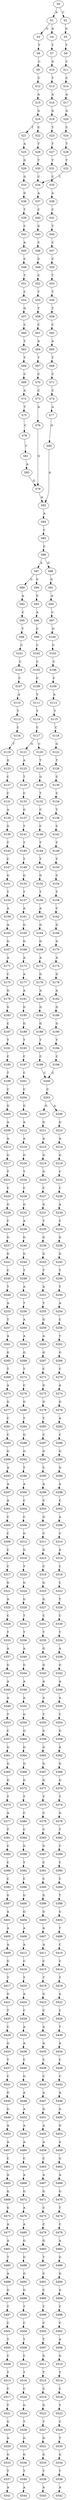 strict digraph  {
	S0 -> S1 [ label = A ];
	S0 -> S2 [ label = C ];
	S1 -> S3 [ label = G ];
	S1 -> S4 [ label = A ];
	S2 -> S5 [ label = G ];
	S3 -> S6 [ label = T ];
	S4 -> S7 [ label = T ];
	S5 -> S8 [ label = T ];
	S6 -> S9 [ label = C ];
	S7 -> S10 [ label = G ];
	S8 -> S11 [ label = C ];
	S9 -> S12 [ label = C ];
	S10 -> S13 [ label = T ];
	S11 -> S14 [ label = C ];
	S12 -> S15 [ label = A ];
	S13 -> S16 [ label = A ];
	S14 -> S17 [ label = A ];
	S15 -> S18 [ label = G ];
	S16 -> S19 [ label = G ];
	S17 -> S20 [ label = G ];
	S18 -> S21 [ label = T ];
	S18 -> S22 [ label = C ];
	S19 -> S23 [ label = T ];
	S20 -> S24 [ label = C ];
	S21 -> S25 [ label = A ];
	S22 -> S26 [ label = T ];
	S23 -> S27 [ label = T ];
	S24 -> S28 [ label = T ];
	S25 -> S29 [ label = G ];
	S26 -> S30 [ label = T ];
	S27 -> S31 [ label = T ];
	S28 -> S32 [ label = T ];
	S29 -> S33 [ label = G ];
	S30 -> S34 [ label = C ];
	S31 -> S35 [ label = C ];
	S32 -> S34 [ label = C ];
	S33 -> S36 [ label = G ];
	S34 -> S37 [ label = A ];
	S35 -> S38 [ label = A ];
	S36 -> S39 [ label = T ];
	S37 -> S40 [ label = C ];
	S38 -> S41 [ label = C ];
	S39 -> S42 [ label = C ];
	S40 -> S43 [ label = G ];
	S41 -> S44 [ label = T ];
	S42 -> S45 [ label = A ];
	S43 -> S46 [ label = C ];
	S44 -> S47 [ label = C ];
	S45 -> S48 [ label = C ];
	S46 -> S49 [ label = C ];
	S47 -> S50 [ label = C ];
	S48 -> S51 [ label = T ];
	S49 -> S52 [ label = C ];
	S50 -> S53 [ label = T ];
	S51 -> S54 [ label = C ];
	S52 -> S55 [ label = T ];
	S53 -> S56 [ label = T ];
	S54 -> S57 [ label = G ];
	S55 -> S58 [ label = T ];
	S56 -> S59 [ label = T ];
	S57 -> S60 [ label = C ];
	S58 -> S61 [ label = C ];
	S59 -> S62 [ label = C ];
	S60 -> S63 [ label = T ];
	S61 -> S64 [ label = A ];
	S62 -> S65 [ label = A ];
	S63 -> S66 [ label = T ];
	S64 -> S67 [ label = T ];
	S65 -> S68 [ label = T ];
	S66 -> S69 [ label = C ];
	S67 -> S70 [ label = C ];
	S68 -> S71 [ label = C ];
	S69 -> S72 [ label = A ];
	S70 -> S73 [ label = C ];
	S71 -> S74 [ label = C ];
	S72 -> S75 [ label = T ];
	S73 -> S76 [ label = A ];
	S74 -> S77 [ label = A ];
	S75 -> S78 [ label = C ];
	S76 -> S79 [ label = G ];
	S77 -> S80 [ label = G ];
	S78 -> S81 [ label = C ];
	S79 -> S82 [ label = A ];
	S80 -> S82 [ label = A ];
	S81 -> S83 [ label = A ];
	S82 -> S84 [ label = A ];
	S83 -> S79 [ label = G ];
	S84 -> S85 [ label = C ];
	S85 -> S86 [ label = C ];
	S86 -> S87 [ label = A ];
	S86 -> S88 [ label = G ];
	S87 -> S89 [ label = G ];
	S87 -> S90 [ label = C ];
	S88 -> S91 [ label = G ];
	S89 -> S92 [ label = A ];
	S90 -> S93 [ label = C ];
	S91 -> S94 [ label = A ];
	S92 -> S95 [ label = C ];
	S93 -> S96 [ label = A ];
	S94 -> S97 [ label = C ];
	S95 -> S98 [ label = T ];
	S96 -> S99 [ label = C ];
	S97 -> S100 [ label = G ];
	S98 -> S101 [ label = C ];
	S99 -> S102 [ label = C ];
	S100 -> S103 [ label = C ];
	S101 -> S104 [ label = C ];
	S102 -> S105 [ label = C ];
	S103 -> S106 [ label = C ];
	S104 -> S107 [ label = C ];
	S105 -> S108 [ label = C ];
	S106 -> S109 [ label = C ];
	S107 -> S110 [ label = A ];
	S108 -> S111 [ label = T ];
	S109 -> S112 [ label = A ];
	S110 -> S113 [ label = T ];
	S111 -> S114 [ label = T ];
	S112 -> S115 [ label = T ];
	S113 -> S116 [ label = C ];
	S114 -> S117 [ label = C ];
	S115 -> S118 [ label = C ];
	S116 -> S119 [ label = T ];
	S117 -> S120 [ label = C ];
	S117 -> S121 [ label = G ];
	S118 -> S122 [ label = G ];
	S119 -> S123 [ label = G ];
	S120 -> S124 [ label = T ];
	S121 -> S125 [ label = A ];
	S122 -> S126 [ label = T ];
	S123 -> S127 [ label = C ];
	S124 -> S128 [ label = G ];
	S125 -> S129 [ label = T ];
	S126 -> S130 [ label = C ];
	S127 -> S131 [ label = C ];
	S128 -> S132 [ label = T ];
	S129 -> S133 [ label = C ];
	S130 -> S134 [ label = C ];
	S131 -> S135 [ label = A ];
	S132 -> S136 [ label = C ];
	S133 -> S137 [ label = G ];
	S134 -> S138 [ label = T ];
	S135 -> S139 [ label = G ];
	S136 -> S140 [ label = C ];
	S137 -> S141 [ label = T ];
	S138 -> S142 [ label = C ];
	S139 -> S143 [ label = T ];
	S140 -> S144 [ label = T ];
	S141 -> S145 [ label = T ];
	S142 -> S146 [ label = T ];
	S143 -> S147 [ label = C ];
	S144 -> S148 [ label = T ];
	S145 -> S149 [ label = T ];
	S146 -> S150 [ label = T ];
	S147 -> S151 [ label = G ];
	S148 -> S152 [ label = G ];
	S149 -> S153 [ label = G ];
	S150 -> S154 [ label = C ];
	S151 -> S155 [ label = T ];
	S152 -> S156 [ label = T ];
	S153 -> S157 [ label = T ];
	S154 -> S158 [ label = T ];
	S155 -> S159 [ label = A ];
	S156 -> S160 [ label = A ];
	S157 -> S161 [ label = A ];
	S158 -> S162 [ label = C ];
	S159 -> S163 [ label = A ];
	S160 -> S164 [ label = G ];
	S161 -> S165 [ label = G ];
	S162 -> S166 [ label = G ];
	S163 -> S167 [ label = G ];
	S164 -> S168 [ label = G ];
	S165 -> S169 [ label = G ];
	S166 -> S170 [ label = G ];
	S167 -> S171 [ label = A ];
	S168 -> S172 [ label = A ];
	S169 -> S173 [ label = A ];
	S170 -> S174 [ label = A ];
	S171 -> S175 [ label = C ];
	S172 -> S176 [ label = G ];
	S173 -> S177 [ label = A ];
	S174 -> S178 [ label = G ];
	S175 -> S179 [ label = G ];
	S176 -> S180 [ label = A ];
	S177 -> S181 [ label = A ];
	S178 -> S182 [ label = A ];
	S179 -> S183 [ label = G ];
	S180 -> S184 [ label = G ];
	S181 -> S185 [ label = G ];
	S182 -> S186 [ label = G ];
	S183 -> S187 [ label = C ];
	S184 -> S188 [ label = G ];
	S185 -> S189 [ label = G ];
	S186 -> S190 [ label = G ];
	S187 -> S191 [ label = T ];
	S188 -> S192 [ label = T ];
	S189 -> S193 [ label = T ];
	S190 -> S194 [ label = T ];
	S191 -> S195 [ label = C ];
	S192 -> S196 [ label = C ];
	S193 -> S197 [ label = C ];
	S194 -> S198 [ label = C ];
	S195 -> S199 [ label = T ];
	S196 -> S200 [ label = C ];
	S197 -> S201 [ label = C ];
	S198 -> S200 [ label = C ];
	S199 -> S202 [ label = C ];
	S200 -> S203 [ label = C ];
	S201 -> S204 [ label = C ];
	S202 -> S205 [ label = G ];
	S203 -> S206 [ label = A ];
	S203 -> S207 [ label = G ];
	S204 -> S208 [ label = G ];
	S205 -> S209 [ label = A ];
	S206 -> S210 [ label = G ];
	S207 -> S211 [ label = G ];
	S208 -> S212 [ label = A ];
	S209 -> S213 [ label = A ];
	S210 -> S214 [ label = A ];
	S211 -> S215 [ label = A ];
	S212 -> S216 [ label = A ];
	S213 -> S217 [ label = G ];
	S214 -> S218 [ label = G ];
	S215 -> S219 [ label = G ];
	S216 -> S220 [ label = G ];
	S217 -> S221 [ label = T ];
	S218 -> S222 [ label = C ];
	S219 -> S223 [ label = G ];
	S220 -> S224 [ label = T ];
	S221 -> S225 [ label = C ];
	S222 -> S226 [ label = C ];
	S223 -> S227 [ label = C ];
	S224 -> S228 [ label = C ];
	S225 -> S229 [ label = G ];
	S226 -> S230 [ label = A ];
	S227 -> S231 [ label = G ];
	S228 -> S232 [ label = G ];
	S229 -> S233 [ label = C ];
	S230 -> S234 [ label = C ];
	S231 -> S235 [ label = T ];
	S232 -> S236 [ label = A ];
	S233 -> S237 [ label = G ];
	S234 -> S238 [ label = G ];
	S235 -> S239 [ label = G ];
	S236 -> S240 [ label = G ];
	S237 -> S241 [ label = G ];
	S238 -> S242 [ label = G ];
	S239 -> S243 [ label = G ];
	S240 -> S244 [ label = G ];
	S241 -> S245 [ label = C ];
	S242 -> S246 [ label = T ];
	S243 -> S247 [ label = T ];
	S244 -> S248 [ label = T ];
	S245 -> S249 [ label = T ];
	S246 -> S250 [ label = T ];
	S247 -> S251 [ label = A ];
	S248 -> S252 [ label = A ];
	S249 -> S253 [ label = A ];
	S250 -> S254 [ label = A ];
	S251 -> S255 [ label = T ];
	S252 -> S256 [ label = T ];
	S253 -> S257 [ label = T ];
	S254 -> S258 [ label = C ];
	S255 -> S259 [ label = G ];
	S256 -> S260 [ label = A ];
	S257 -> S261 [ label = A ];
	S258 -> S262 [ label = T ];
	S259 -> S263 [ label = A ];
	S260 -> S264 [ label = A ];
	S261 -> S265 [ label = G ];
	S262 -> S266 [ label = G ];
	S263 -> S267 [ label = G ];
	S264 -> S268 [ label = G ];
	S265 -> S269 [ label = T ];
	S266 -> S270 [ label = C ];
	S267 -> S271 [ label = C ];
	S268 -> S272 [ label = T ];
	S269 -> S273 [ label = A ];
	S270 -> S274 [ label = A ];
	S271 -> S275 [ label = G ];
	S272 -> S276 [ label = C ];
	S273 -> S277 [ label = G ];
	S274 -> S278 [ label = G ];
	S275 -> S279 [ label = G ];
	S276 -> S280 [ label = G ];
	S277 -> S281 [ label = C ];
	S278 -> S282 [ label = A ];
	S279 -> S283 [ label = T ];
	S280 -> S284 [ label = T ];
	S281 -> S285 [ label = C ];
	S282 -> S286 [ label = C ];
	S283 -> S287 [ label = C ];
	S284 -> S288 [ label = G ];
	S285 -> S289 [ label = G ];
	S286 -> S290 [ label = G ];
	S287 -> S291 [ label = G ];
	S288 -> S292 [ label = G ];
	S289 -> S293 [ label = A ];
	S290 -> S294 [ label = G ];
	S291 -> S295 [ label = C ];
	S292 -> S296 [ label = T ];
	S293 -> S297 [ label = A ];
	S294 -> S298 [ label = A ];
	S295 -> S299 [ label = A ];
	S296 -> S300 [ label = A ];
	S297 -> S301 [ label = A ];
	S298 -> S302 [ label = C ];
	S299 -> S303 [ label = C ];
	S300 -> S304 [ label = C ];
	S301 -> S305 [ label = C ];
	S302 -> S306 [ label = A ];
	S303 -> S307 [ label = G ];
	S304 -> S308 [ label = C ];
	S305 -> S309 [ label = C ];
	S306 -> S310 [ label = C ];
	S307 -> S311 [ label = C ];
	S308 -> S312 [ label = G ];
	S309 -> S313 [ label = C ];
	S310 -> S314 [ label = A ];
	S311 -> S315 [ label = G ];
	S312 -> S316 [ label = G ];
	S313 -> S317 [ label = C ];
	S314 -> S318 [ label = C ];
	S315 -> S319 [ label = C ];
	S316 -> S320 [ label = T ];
	S317 -> S321 [ label = G ];
	S318 -> S322 [ label = C ];
	S319 -> S323 [ label = G ];
	S320 -> S324 [ label = G ];
	S321 -> S325 [ label = A ];
	S322 -> S326 [ label = T ];
	S323 -> S327 [ label = G ];
	S324 -> S328 [ label = G ];
	S325 -> S329 [ label = C ];
	S326 -> S330 [ label = C ];
	S327 -> S331 [ label = C ];
	S328 -> S332 [ label = T ];
	S329 -> S333 [ label = T ];
	S330 -> S334 [ label = T ];
	S331 -> S335 [ label = T ];
	S332 -> S336 [ label = T ];
	S333 -> S337 [ label = A ];
	S334 -> S338 [ label = A ];
	S335 -> S339 [ label = G ];
	S336 -> S340 [ label = A ];
	S337 -> S341 [ label = G ];
	S338 -> S342 [ label = G ];
	S339 -> S343 [ label = G ];
	S340 -> S344 [ label = G ];
	S341 -> S345 [ label = A ];
	S342 -> S346 [ label = A ];
	S343 -> S347 [ label = A ];
	S344 -> S348 [ label = A ];
	S345 -> S349 [ label = A ];
	S346 -> S350 [ label = A ];
	S347 -> S351 [ label = A ];
	S348 -> S352 [ label = A ];
	S349 -> S353 [ label = T ];
	S350 -> S354 [ label = C ];
	S351 -> S355 [ label = T ];
	S352 -> S356 [ label = G ];
	S353 -> S357 [ label = C ];
	S354 -> S358 [ label = G ];
	S355 -> S359 [ label = G ];
	S356 -> S360 [ label = G ];
	S357 -> S361 [ label = G ];
	S358 -> S362 [ label = A ];
	S359 -> S363 [ label = G ];
	S360 -> S364 [ label = G ];
	S361 -> S365 [ label = G ];
	S362 -> S366 [ label = G ];
	S363 -> S367 [ label = G ];
	S364 -> S368 [ label = G ];
	S365 -> S369 [ label = G ];
	S366 -> S370 [ label = G ];
	S367 -> S371 [ label = G ];
	S368 -> S372 [ label = G ];
	S369 -> S373 [ label = T ];
	S370 -> S374 [ label = T ];
	S371 -> S375 [ label = T ];
	S372 -> S376 [ label = T ];
	S373 -> S377 [ label = A ];
	S374 -> S378 [ label = G ];
	S375 -> S379 [ label = C ];
	S376 -> S380 [ label = C ];
	S377 -> S381 [ label = T ];
	S378 -> S382 [ label = T ];
	S379 -> S383 [ label = C ];
	S380 -> S384 [ label = C ];
	S381 -> S385 [ label = C ];
	S382 -> S386 [ label = C ];
	S383 -> S387 [ label = G ];
	S384 -> S388 [ label = G ];
	S385 -> S389 [ label = C ];
	S386 -> S390 [ label = C ];
	S387 -> S391 [ label = C ];
	S388 -> S392 [ label = T ];
	S389 -> S393 [ label = C ];
	S390 -> S394 [ label = C ];
	S391 -> S395 [ label = C ];
	S392 -> S396 [ label = C ];
	S393 -> S397 [ label = G ];
	S394 -> S398 [ label = T ];
	S395 -> S399 [ label = G ];
	S396 -> S400 [ label = G ];
	S397 -> S401 [ label = A ];
	S398 -> S402 [ label = G ];
	S399 -> S403 [ label = G ];
	S400 -> S404 [ label = G ];
	S401 -> S405 [ label = A ];
	S402 -> S406 [ label = T ];
	S403 -> S407 [ label = A ];
	S404 -> S408 [ label = A ];
	S405 -> S409 [ label = A ];
	S406 -> S410 [ label = C ];
	S407 -> S411 [ label = A ];
	S408 -> S412 [ label = A ];
	S409 -> S413 [ label = G ];
	S410 -> S414 [ label = C ];
	S411 -> S415 [ label = C ];
	S412 -> S416 [ label = C ];
	S413 -> S417 [ label = T ];
	S414 -> S418 [ label = T ];
	S415 -> S419 [ label = T ];
	S416 -> S420 [ label = T ];
	S417 -> S421 [ label = G ];
	S418 -> S422 [ label = A ];
	S419 -> S423 [ label = G ];
	S420 -> S424 [ label = A ];
	S421 -> S425 [ label = T ];
	S422 -> S426 [ label = C ];
	S423 -> S427 [ label = C ];
	S424 -> S428 [ label = C ];
	S425 -> S429 [ label = C ];
	S426 -> S430 [ label = T ];
	S427 -> S431 [ label = A ];
	S428 -> S432 [ label = A ];
	S429 -> S433 [ label = G ];
	S430 -> S434 [ label = A ];
	S431 -> S435 [ label = A ];
	S432 -> S436 [ label = A ];
	S433 -> S437 [ label = T ];
	S434 -> S438 [ label = C ];
	S435 -> S439 [ label = C ];
	S436 -> S440 [ label = C ];
	S437 -> S441 [ label = C ];
	S438 -> S442 [ label = C ];
	S439 -> S443 [ label = C ];
	S440 -> S444 [ label = G ];
	S441 -> S445 [ label = G ];
	S442 -> S446 [ label = A ];
	S443 -> S447 [ label = A ];
	S444 -> S448 [ label = A ];
	S445 -> S449 [ label = G ];
	S446 -> S450 [ label = G ];
	S447 -> S451 [ label = G ];
	S448 -> S452 [ label = A ];
	S449 -> S453 [ label = A ];
	S450 -> S454 [ label = G ];
	S451 -> S455 [ label = A ];
	S452 -> S456 [ label = A ];
	S453 -> S457 [ label = A ];
	S454 -> S458 [ label = A ];
	S455 -> S459 [ label = A ];
	S456 -> S460 [ label = A ];
	S457 -> S461 [ label = C ];
	S458 -> S462 [ label = G ];
	S459 -> S463 [ label = C ];
	S460 -> S464 [ label = C ];
	S461 -> S465 [ label = A ];
	S462 -> S466 [ label = A ];
	S463 -> S467 [ label = A ];
	S464 -> S468 [ label = A ];
	S465 -> S469 [ label = G ];
	S466 -> S470 [ label = G ];
	S467 -> S471 [ label = G ];
	S468 -> S472 [ label = G ];
	S469 -> S473 [ label = G ];
	S470 -> S474 [ label = T ];
	S471 -> S475 [ label = C ];
	S472 -> S476 [ label = A ];
	S473 -> S477 [ label = A ];
	S474 -> S478 [ label = C ];
	S475 -> S479 [ label = C ];
	S476 -> S480 [ label = A ];
	S477 -> S481 [ label = A ];
	S478 -> S482 [ label = A ];
	S479 -> S483 [ label = G ];
	S480 -> S484 [ label = G ];
	S481 -> S485 [ label = T ];
	S482 -> S486 [ label = G ];
	S483 -> S487 [ label = T ];
	S484 -> S488 [ label = G ];
	S485 -> S489 [ label = A ];
	S486 -> S490 [ label = G ];
	S487 -> S491 [ label = C ];
	S488 -> S492 [ label = G ];
	S489 -> S493 [ label = G ];
	S490 -> S494 [ label = A ];
	S491 -> S495 [ label = C ];
	S492 -> S496 [ label = G ];
	S493 -> S497 [ label = T ];
	S494 -> S498 [ label = C ];
	S495 -> S499 [ label = T ];
	S496 -> S500 [ label = T ];
	S497 -> S501 [ label = C ];
	S498 -> S502 [ label = C ];
	S499 -> S503 [ label = C ];
	S500 -> S504 [ label = C ];
	S501 -> S505 [ label = T ];
	S502 -> S506 [ label = A ];
	S503 -> S507 [ label = T ];
	S504 -> S508 [ label = T ];
	S505 -> S509 [ label = C ];
	S506 -> S510 [ label = G ];
	S507 -> S511 [ label = G ];
	S508 -> S512 [ label = C ];
	S509 -> S513 [ label = T ];
	S510 -> S514 [ label = T ];
	S511 -> S515 [ label = T ];
	S512 -> S516 [ label = T ];
	S513 -> S517 [ label = C ];
	S514 -> S518 [ label = C ];
	S515 -> S519 [ label = C ];
	S516 -> S520 [ label = C ];
	S517 -> S521 [ label = T ];
	S518 -> S522 [ label = T ];
	S519 -> S523 [ label = G ];
	S520 -> S524 [ label = G ];
	S521 -> S525 [ label = G ];
	S522 -> S526 [ label = C ];
	S523 -> S527 [ label = T ];
	S524 -> S528 [ label = T ];
	S525 -> S529 [ label = A ];
	S526 -> S530 [ label = T ];
	S527 -> S531 [ label = G ];
	S528 -> S532 [ label = G ];
	S529 -> S533 [ label = G ];
	S530 -> S534 [ label = G ];
	S531 -> S535 [ label = G ];
	S532 -> S536 [ label = G ];
	S533 -> S537 [ label = T ];
	S534 -> S538 [ label = T ];
	S535 -> S539 [ label = T ];
	S536 -> S540 [ label = T ];
	S537 -> S541 [ label = A ];
	S538 -> S542 [ label = A ];
	S539 -> S543 [ label = A ];
	S540 -> S544 [ label = A ];
}
